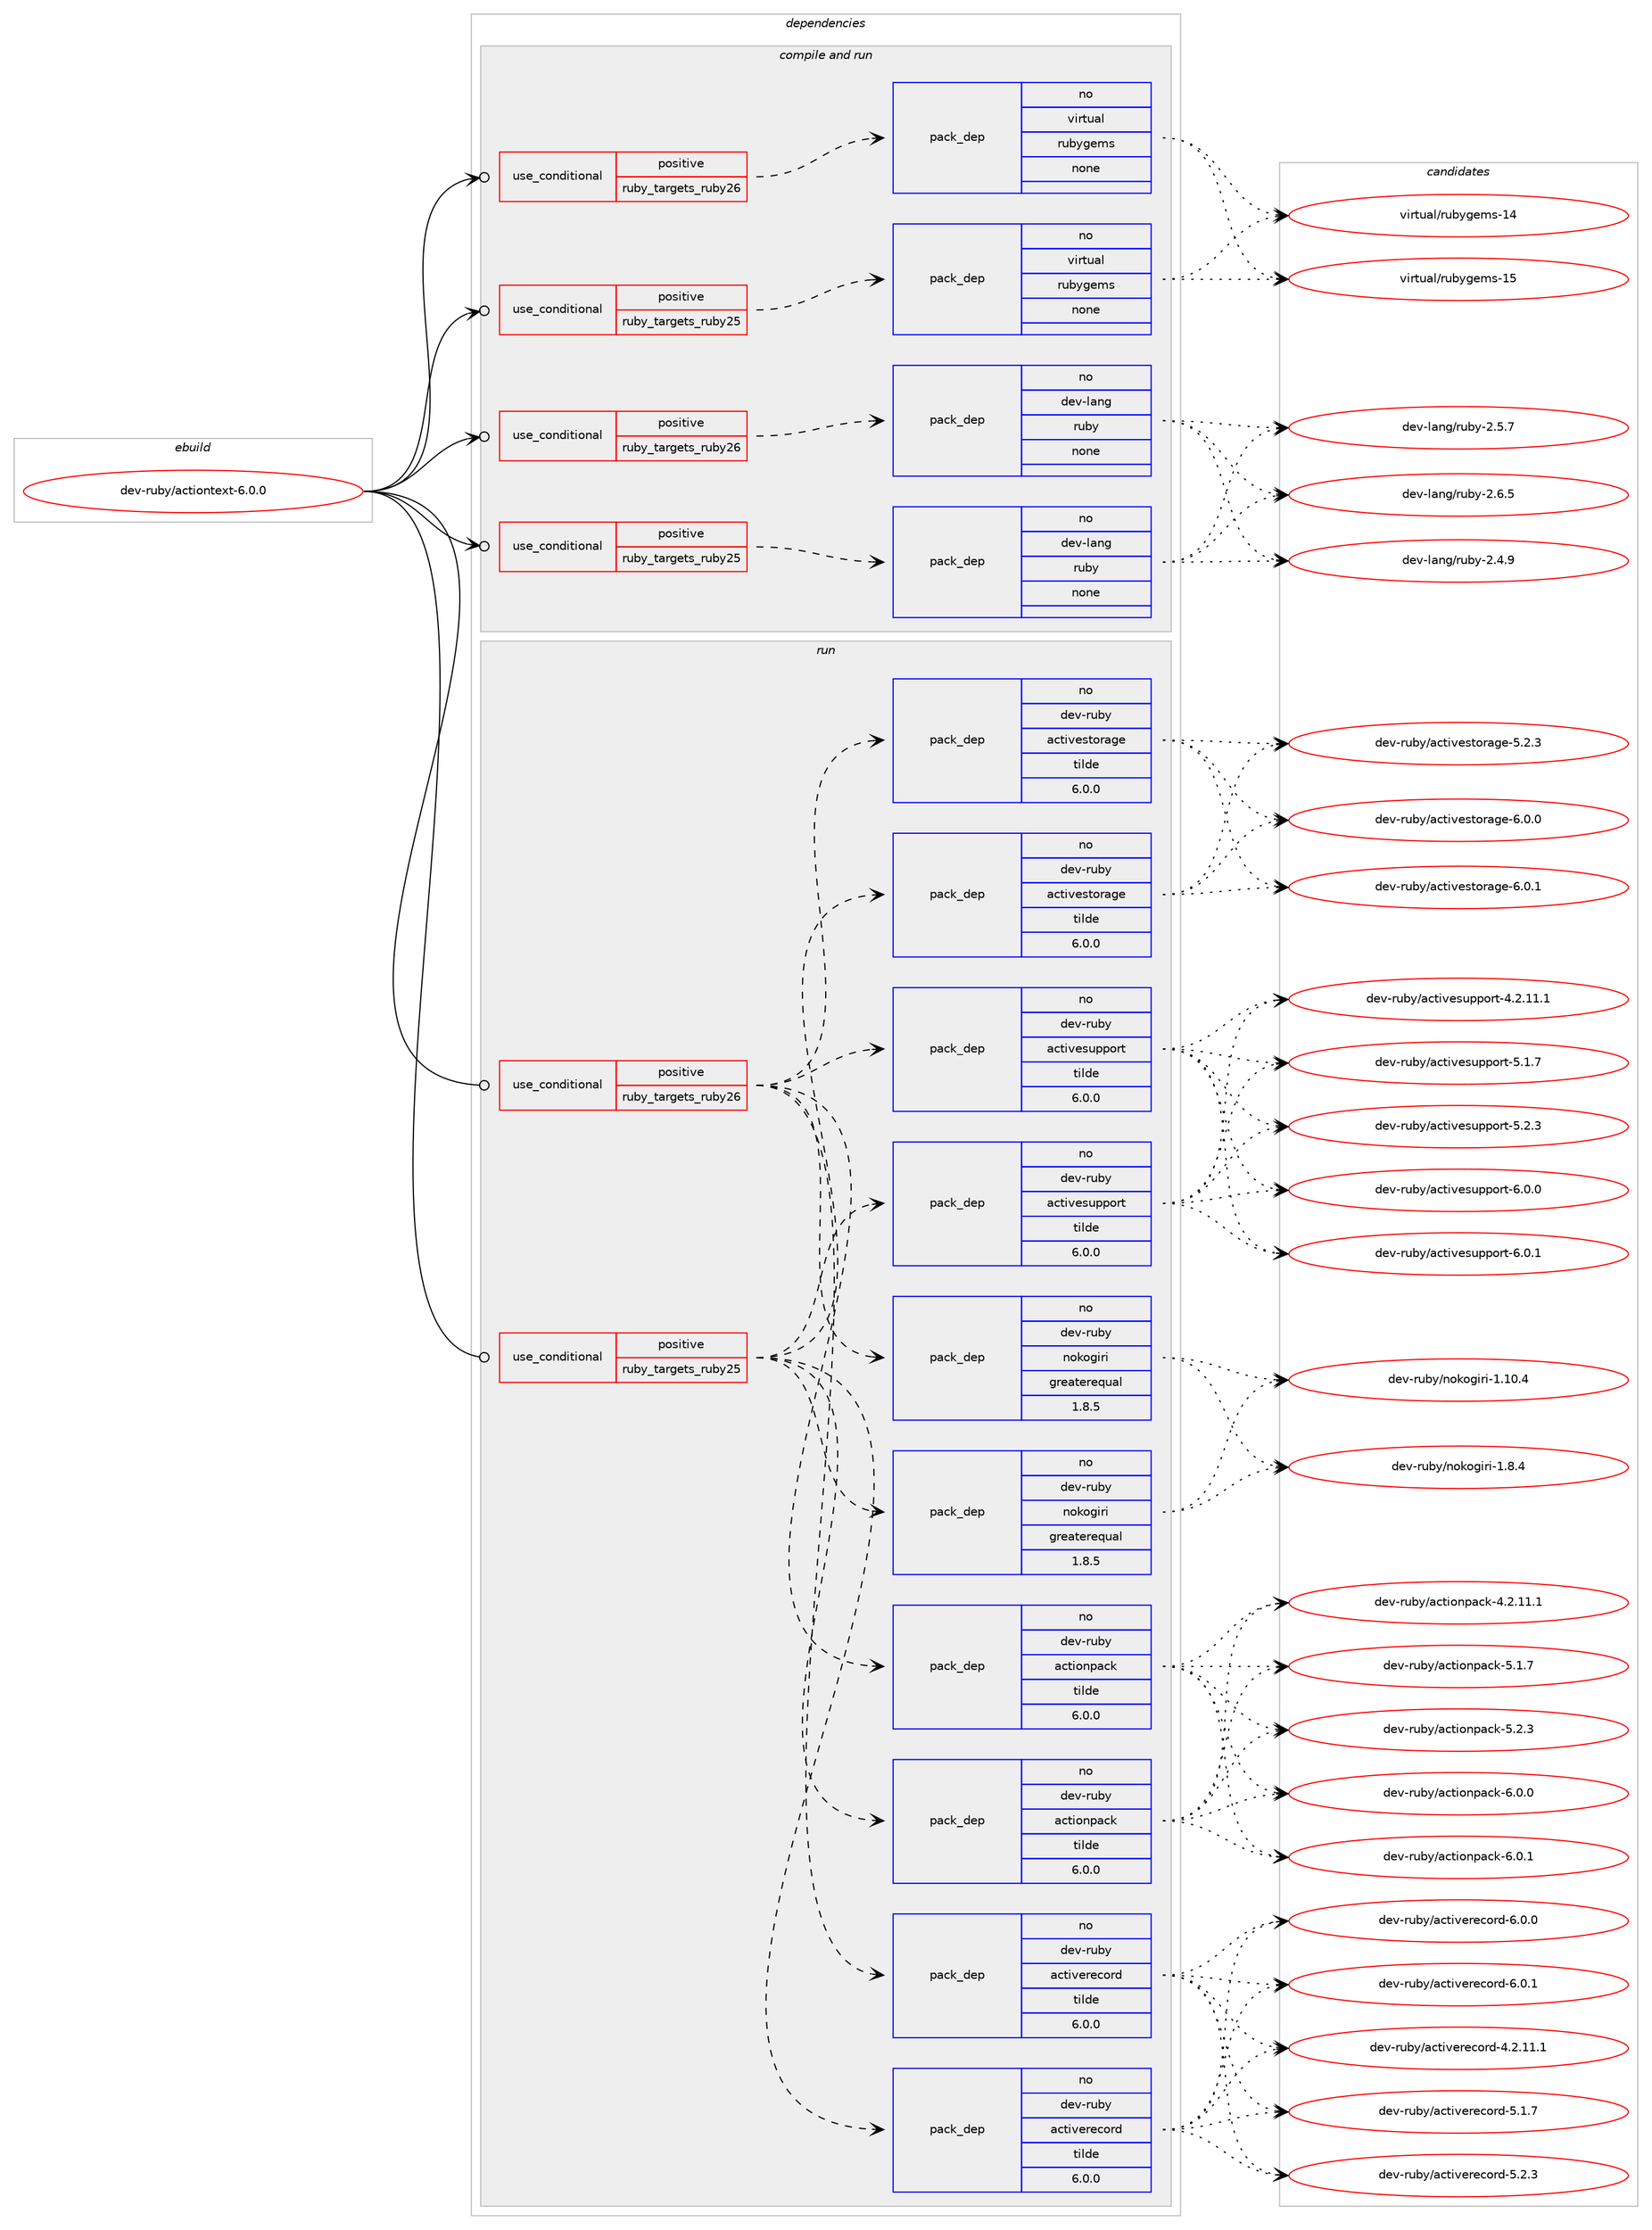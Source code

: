 digraph prolog {

# *************
# Graph options
# *************

newrank=true;
concentrate=true;
compound=true;
graph [rankdir=LR,fontname=Helvetica,fontsize=10,ranksep=1.5];#, ranksep=2.5, nodesep=0.2];
edge  [arrowhead=vee];
node  [fontname=Helvetica,fontsize=10];

# **********
# The ebuild
# **********

subgraph cluster_leftcol {
color=gray;
rank=same;
label=<<i>ebuild</i>>;
id [label="dev-ruby/actiontext-6.0.0", color=red, width=4, href="../dev-ruby/actiontext-6.0.0.svg"];
}

# ****************
# The dependencies
# ****************

subgraph cluster_midcol {
color=gray;
label=<<i>dependencies</i>>;
subgraph cluster_compile {
fillcolor="#eeeeee";
style=filled;
label=<<i>compile</i>>;
}
subgraph cluster_compileandrun {
fillcolor="#eeeeee";
style=filled;
label=<<i>compile and run</i>>;
subgraph cond157020 {
dependency674476 [label=<<TABLE BORDER="0" CELLBORDER="1" CELLSPACING="0" CELLPADDING="4"><TR><TD ROWSPAN="3" CELLPADDING="10">use_conditional</TD></TR><TR><TD>positive</TD></TR><TR><TD>ruby_targets_ruby25</TD></TR></TABLE>>, shape=none, color=red];
subgraph pack505550 {
dependency674477 [label=<<TABLE BORDER="0" CELLBORDER="1" CELLSPACING="0" CELLPADDING="4" WIDTH="220"><TR><TD ROWSPAN="6" CELLPADDING="30">pack_dep</TD></TR><TR><TD WIDTH="110">no</TD></TR><TR><TD>dev-lang</TD></TR><TR><TD>ruby</TD></TR><TR><TD>none</TD></TR><TR><TD></TD></TR></TABLE>>, shape=none, color=blue];
}
dependency674476:e -> dependency674477:w [weight=20,style="dashed",arrowhead="vee"];
}
id:e -> dependency674476:w [weight=20,style="solid",arrowhead="odotvee"];
subgraph cond157021 {
dependency674478 [label=<<TABLE BORDER="0" CELLBORDER="1" CELLSPACING="0" CELLPADDING="4"><TR><TD ROWSPAN="3" CELLPADDING="10">use_conditional</TD></TR><TR><TD>positive</TD></TR><TR><TD>ruby_targets_ruby25</TD></TR></TABLE>>, shape=none, color=red];
subgraph pack505551 {
dependency674479 [label=<<TABLE BORDER="0" CELLBORDER="1" CELLSPACING="0" CELLPADDING="4" WIDTH="220"><TR><TD ROWSPAN="6" CELLPADDING="30">pack_dep</TD></TR><TR><TD WIDTH="110">no</TD></TR><TR><TD>virtual</TD></TR><TR><TD>rubygems</TD></TR><TR><TD>none</TD></TR><TR><TD></TD></TR></TABLE>>, shape=none, color=blue];
}
dependency674478:e -> dependency674479:w [weight=20,style="dashed",arrowhead="vee"];
}
id:e -> dependency674478:w [weight=20,style="solid",arrowhead="odotvee"];
subgraph cond157022 {
dependency674480 [label=<<TABLE BORDER="0" CELLBORDER="1" CELLSPACING="0" CELLPADDING="4"><TR><TD ROWSPAN="3" CELLPADDING="10">use_conditional</TD></TR><TR><TD>positive</TD></TR><TR><TD>ruby_targets_ruby26</TD></TR></TABLE>>, shape=none, color=red];
subgraph pack505552 {
dependency674481 [label=<<TABLE BORDER="0" CELLBORDER="1" CELLSPACING="0" CELLPADDING="4" WIDTH="220"><TR><TD ROWSPAN="6" CELLPADDING="30">pack_dep</TD></TR><TR><TD WIDTH="110">no</TD></TR><TR><TD>dev-lang</TD></TR><TR><TD>ruby</TD></TR><TR><TD>none</TD></TR><TR><TD></TD></TR></TABLE>>, shape=none, color=blue];
}
dependency674480:e -> dependency674481:w [weight=20,style="dashed",arrowhead="vee"];
}
id:e -> dependency674480:w [weight=20,style="solid",arrowhead="odotvee"];
subgraph cond157023 {
dependency674482 [label=<<TABLE BORDER="0" CELLBORDER="1" CELLSPACING="0" CELLPADDING="4"><TR><TD ROWSPAN="3" CELLPADDING="10">use_conditional</TD></TR><TR><TD>positive</TD></TR><TR><TD>ruby_targets_ruby26</TD></TR></TABLE>>, shape=none, color=red];
subgraph pack505553 {
dependency674483 [label=<<TABLE BORDER="0" CELLBORDER="1" CELLSPACING="0" CELLPADDING="4" WIDTH="220"><TR><TD ROWSPAN="6" CELLPADDING="30">pack_dep</TD></TR><TR><TD WIDTH="110">no</TD></TR><TR><TD>virtual</TD></TR><TR><TD>rubygems</TD></TR><TR><TD>none</TD></TR><TR><TD></TD></TR></TABLE>>, shape=none, color=blue];
}
dependency674482:e -> dependency674483:w [weight=20,style="dashed",arrowhead="vee"];
}
id:e -> dependency674482:w [weight=20,style="solid",arrowhead="odotvee"];
}
subgraph cluster_run {
fillcolor="#eeeeee";
style=filled;
label=<<i>run</i>>;
subgraph cond157024 {
dependency674484 [label=<<TABLE BORDER="0" CELLBORDER="1" CELLSPACING="0" CELLPADDING="4"><TR><TD ROWSPAN="3" CELLPADDING="10">use_conditional</TD></TR><TR><TD>positive</TD></TR><TR><TD>ruby_targets_ruby25</TD></TR></TABLE>>, shape=none, color=red];
subgraph pack505554 {
dependency674485 [label=<<TABLE BORDER="0" CELLBORDER="1" CELLSPACING="0" CELLPADDING="4" WIDTH="220"><TR><TD ROWSPAN="6" CELLPADDING="30">pack_dep</TD></TR><TR><TD WIDTH="110">no</TD></TR><TR><TD>dev-ruby</TD></TR><TR><TD>actionpack</TD></TR><TR><TD>tilde</TD></TR><TR><TD>6.0.0</TD></TR></TABLE>>, shape=none, color=blue];
}
dependency674484:e -> dependency674485:w [weight=20,style="dashed",arrowhead="vee"];
subgraph pack505555 {
dependency674486 [label=<<TABLE BORDER="0" CELLBORDER="1" CELLSPACING="0" CELLPADDING="4" WIDTH="220"><TR><TD ROWSPAN="6" CELLPADDING="30">pack_dep</TD></TR><TR><TD WIDTH="110">no</TD></TR><TR><TD>dev-ruby</TD></TR><TR><TD>activerecord</TD></TR><TR><TD>tilde</TD></TR><TR><TD>6.0.0</TD></TR></TABLE>>, shape=none, color=blue];
}
dependency674484:e -> dependency674486:w [weight=20,style="dashed",arrowhead="vee"];
subgraph pack505556 {
dependency674487 [label=<<TABLE BORDER="0" CELLBORDER="1" CELLSPACING="0" CELLPADDING="4" WIDTH="220"><TR><TD ROWSPAN="6" CELLPADDING="30">pack_dep</TD></TR><TR><TD WIDTH="110">no</TD></TR><TR><TD>dev-ruby</TD></TR><TR><TD>activestorage</TD></TR><TR><TD>tilde</TD></TR><TR><TD>6.0.0</TD></TR></TABLE>>, shape=none, color=blue];
}
dependency674484:e -> dependency674487:w [weight=20,style="dashed",arrowhead="vee"];
subgraph pack505557 {
dependency674488 [label=<<TABLE BORDER="0" CELLBORDER="1" CELLSPACING="0" CELLPADDING="4" WIDTH="220"><TR><TD ROWSPAN="6" CELLPADDING="30">pack_dep</TD></TR><TR><TD WIDTH="110">no</TD></TR><TR><TD>dev-ruby</TD></TR><TR><TD>activesupport</TD></TR><TR><TD>tilde</TD></TR><TR><TD>6.0.0</TD></TR></TABLE>>, shape=none, color=blue];
}
dependency674484:e -> dependency674488:w [weight=20,style="dashed",arrowhead="vee"];
subgraph pack505558 {
dependency674489 [label=<<TABLE BORDER="0" CELLBORDER="1" CELLSPACING="0" CELLPADDING="4" WIDTH="220"><TR><TD ROWSPAN="6" CELLPADDING="30">pack_dep</TD></TR><TR><TD WIDTH="110">no</TD></TR><TR><TD>dev-ruby</TD></TR><TR><TD>nokogiri</TD></TR><TR><TD>greaterequal</TD></TR><TR><TD>1.8.5</TD></TR></TABLE>>, shape=none, color=blue];
}
dependency674484:e -> dependency674489:w [weight=20,style="dashed",arrowhead="vee"];
}
id:e -> dependency674484:w [weight=20,style="solid",arrowhead="odot"];
subgraph cond157025 {
dependency674490 [label=<<TABLE BORDER="0" CELLBORDER="1" CELLSPACING="0" CELLPADDING="4"><TR><TD ROWSPAN="3" CELLPADDING="10">use_conditional</TD></TR><TR><TD>positive</TD></TR><TR><TD>ruby_targets_ruby26</TD></TR></TABLE>>, shape=none, color=red];
subgraph pack505559 {
dependency674491 [label=<<TABLE BORDER="0" CELLBORDER="1" CELLSPACING="0" CELLPADDING="4" WIDTH="220"><TR><TD ROWSPAN="6" CELLPADDING="30">pack_dep</TD></TR><TR><TD WIDTH="110">no</TD></TR><TR><TD>dev-ruby</TD></TR><TR><TD>actionpack</TD></TR><TR><TD>tilde</TD></TR><TR><TD>6.0.0</TD></TR></TABLE>>, shape=none, color=blue];
}
dependency674490:e -> dependency674491:w [weight=20,style="dashed",arrowhead="vee"];
subgraph pack505560 {
dependency674492 [label=<<TABLE BORDER="0" CELLBORDER="1" CELLSPACING="0" CELLPADDING="4" WIDTH="220"><TR><TD ROWSPAN="6" CELLPADDING="30">pack_dep</TD></TR><TR><TD WIDTH="110">no</TD></TR><TR><TD>dev-ruby</TD></TR><TR><TD>activerecord</TD></TR><TR><TD>tilde</TD></TR><TR><TD>6.0.0</TD></TR></TABLE>>, shape=none, color=blue];
}
dependency674490:e -> dependency674492:w [weight=20,style="dashed",arrowhead="vee"];
subgraph pack505561 {
dependency674493 [label=<<TABLE BORDER="0" CELLBORDER="1" CELLSPACING="0" CELLPADDING="4" WIDTH="220"><TR><TD ROWSPAN="6" CELLPADDING="30">pack_dep</TD></TR><TR><TD WIDTH="110">no</TD></TR><TR><TD>dev-ruby</TD></TR><TR><TD>activestorage</TD></TR><TR><TD>tilde</TD></TR><TR><TD>6.0.0</TD></TR></TABLE>>, shape=none, color=blue];
}
dependency674490:e -> dependency674493:w [weight=20,style="dashed",arrowhead="vee"];
subgraph pack505562 {
dependency674494 [label=<<TABLE BORDER="0" CELLBORDER="1" CELLSPACING="0" CELLPADDING="4" WIDTH="220"><TR><TD ROWSPAN="6" CELLPADDING="30">pack_dep</TD></TR><TR><TD WIDTH="110">no</TD></TR><TR><TD>dev-ruby</TD></TR><TR><TD>activesupport</TD></TR><TR><TD>tilde</TD></TR><TR><TD>6.0.0</TD></TR></TABLE>>, shape=none, color=blue];
}
dependency674490:e -> dependency674494:w [weight=20,style="dashed",arrowhead="vee"];
subgraph pack505563 {
dependency674495 [label=<<TABLE BORDER="0" CELLBORDER="1" CELLSPACING="0" CELLPADDING="4" WIDTH="220"><TR><TD ROWSPAN="6" CELLPADDING="30">pack_dep</TD></TR><TR><TD WIDTH="110">no</TD></TR><TR><TD>dev-ruby</TD></TR><TR><TD>nokogiri</TD></TR><TR><TD>greaterequal</TD></TR><TR><TD>1.8.5</TD></TR></TABLE>>, shape=none, color=blue];
}
dependency674490:e -> dependency674495:w [weight=20,style="dashed",arrowhead="vee"];
}
id:e -> dependency674490:w [weight=20,style="solid",arrowhead="odot"];
}
}

# **************
# The candidates
# **************

subgraph cluster_choices {
rank=same;
color=gray;
label=<<i>candidates</i>>;

subgraph choice505550 {
color=black;
nodesep=1;
choice10010111845108971101034711411798121455046524657 [label="dev-lang/ruby-2.4.9", color=red, width=4,href="../dev-lang/ruby-2.4.9.svg"];
choice10010111845108971101034711411798121455046534655 [label="dev-lang/ruby-2.5.7", color=red, width=4,href="../dev-lang/ruby-2.5.7.svg"];
choice10010111845108971101034711411798121455046544653 [label="dev-lang/ruby-2.6.5", color=red, width=4,href="../dev-lang/ruby-2.6.5.svg"];
dependency674477:e -> choice10010111845108971101034711411798121455046524657:w [style=dotted,weight="100"];
dependency674477:e -> choice10010111845108971101034711411798121455046534655:w [style=dotted,weight="100"];
dependency674477:e -> choice10010111845108971101034711411798121455046544653:w [style=dotted,weight="100"];
}
subgraph choice505551 {
color=black;
nodesep=1;
choice118105114116117971084711411798121103101109115454952 [label="virtual/rubygems-14", color=red, width=4,href="../virtual/rubygems-14.svg"];
choice118105114116117971084711411798121103101109115454953 [label="virtual/rubygems-15", color=red, width=4,href="../virtual/rubygems-15.svg"];
dependency674479:e -> choice118105114116117971084711411798121103101109115454952:w [style=dotted,weight="100"];
dependency674479:e -> choice118105114116117971084711411798121103101109115454953:w [style=dotted,weight="100"];
}
subgraph choice505552 {
color=black;
nodesep=1;
choice10010111845108971101034711411798121455046524657 [label="dev-lang/ruby-2.4.9", color=red, width=4,href="../dev-lang/ruby-2.4.9.svg"];
choice10010111845108971101034711411798121455046534655 [label="dev-lang/ruby-2.5.7", color=red, width=4,href="../dev-lang/ruby-2.5.7.svg"];
choice10010111845108971101034711411798121455046544653 [label="dev-lang/ruby-2.6.5", color=red, width=4,href="../dev-lang/ruby-2.6.5.svg"];
dependency674481:e -> choice10010111845108971101034711411798121455046524657:w [style=dotted,weight="100"];
dependency674481:e -> choice10010111845108971101034711411798121455046534655:w [style=dotted,weight="100"];
dependency674481:e -> choice10010111845108971101034711411798121455046544653:w [style=dotted,weight="100"];
}
subgraph choice505553 {
color=black;
nodesep=1;
choice118105114116117971084711411798121103101109115454952 [label="virtual/rubygems-14", color=red, width=4,href="../virtual/rubygems-14.svg"];
choice118105114116117971084711411798121103101109115454953 [label="virtual/rubygems-15", color=red, width=4,href="../virtual/rubygems-15.svg"];
dependency674483:e -> choice118105114116117971084711411798121103101109115454952:w [style=dotted,weight="100"];
dependency674483:e -> choice118105114116117971084711411798121103101109115454953:w [style=dotted,weight="100"];
}
subgraph choice505554 {
color=black;
nodesep=1;
choice10010111845114117981214797991161051111101129799107455246504649494649 [label="dev-ruby/actionpack-4.2.11.1", color=red, width=4,href="../dev-ruby/actionpack-4.2.11.1.svg"];
choice10010111845114117981214797991161051111101129799107455346494655 [label="dev-ruby/actionpack-5.1.7", color=red, width=4,href="../dev-ruby/actionpack-5.1.7.svg"];
choice10010111845114117981214797991161051111101129799107455346504651 [label="dev-ruby/actionpack-5.2.3", color=red, width=4,href="../dev-ruby/actionpack-5.2.3.svg"];
choice10010111845114117981214797991161051111101129799107455446484648 [label="dev-ruby/actionpack-6.0.0", color=red, width=4,href="../dev-ruby/actionpack-6.0.0.svg"];
choice10010111845114117981214797991161051111101129799107455446484649 [label="dev-ruby/actionpack-6.0.1", color=red, width=4,href="../dev-ruby/actionpack-6.0.1.svg"];
dependency674485:e -> choice10010111845114117981214797991161051111101129799107455246504649494649:w [style=dotted,weight="100"];
dependency674485:e -> choice10010111845114117981214797991161051111101129799107455346494655:w [style=dotted,weight="100"];
dependency674485:e -> choice10010111845114117981214797991161051111101129799107455346504651:w [style=dotted,weight="100"];
dependency674485:e -> choice10010111845114117981214797991161051111101129799107455446484648:w [style=dotted,weight="100"];
dependency674485:e -> choice10010111845114117981214797991161051111101129799107455446484649:w [style=dotted,weight="100"];
}
subgraph choice505555 {
color=black;
nodesep=1;
choice100101118451141179812147979911610511810111410199111114100455246504649494649 [label="dev-ruby/activerecord-4.2.11.1", color=red, width=4,href="../dev-ruby/activerecord-4.2.11.1.svg"];
choice100101118451141179812147979911610511810111410199111114100455346494655 [label="dev-ruby/activerecord-5.1.7", color=red, width=4,href="../dev-ruby/activerecord-5.1.7.svg"];
choice100101118451141179812147979911610511810111410199111114100455346504651 [label="dev-ruby/activerecord-5.2.3", color=red, width=4,href="../dev-ruby/activerecord-5.2.3.svg"];
choice100101118451141179812147979911610511810111410199111114100455446484648 [label="dev-ruby/activerecord-6.0.0", color=red, width=4,href="../dev-ruby/activerecord-6.0.0.svg"];
choice100101118451141179812147979911610511810111410199111114100455446484649 [label="dev-ruby/activerecord-6.0.1", color=red, width=4,href="../dev-ruby/activerecord-6.0.1.svg"];
dependency674486:e -> choice100101118451141179812147979911610511810111410199111114100455246504649494649:w [style=dotted,weight="100"];
dependency674486:e -> choice100101118451141179812147979911610511810111410199111114100455346494655:w [style=dotted,weight="100"];
dependency674486:e -> choice100101118451141179812147979911610511810111410199111114100455346504651:w [style=dotted,weight="100"];
dependency674486:e -> choice100101118451141179812147979911610511810111410199111114100455446484648:w [style=dotted,weight="100"];
dependency674486:e -> choice100101118451141179812147979911610511810111410199111114100455446484649:w [style=dotted,weight="100"];
}
subgraph choice505556 {
color=black;
nodesep=1;
choice100101118451141179812147979911610511810111511611111497103101455346504651 [label="dev-ruby/activestorage-5.2.3", color=red, width=4,href="../dev-ruby/activestorage-5.2.3.svg"];
choice100101118451141179812147979911610511810111511611111497103101455446484648 [label="dev-ruby/activestorage-6.0.0", color=red, width=4,href="../dev-ruby/activestorage-6.0.0.svg"];
choice100101118451141179812147979911610511810111511611111497103101455446484649 [label="dev-ruby/activestorage-6.0.1", color=red, width=4,href="../dev-ruby/activestorage-6.0.1.svg"];
dependency674487:e -> choice100101118451141179812147979911610511810111511611111497103101455346504651:w [style=dotted,weight="100"];
dependency674487:e -> choice100101118451141179812147979911610511810111511611111497103101455446484648:w [style=dotted,weight="100"];
dependency674487:e -> choice100101118451141179812147979911610511810111511611111497103101455446484649:w [style=dotted,weight="100"];
}
subgraph choice505557 {
color=black;
nodesep=1;
choice1001011184511411798121479799116105118101115117112112111114116455246504649494649 [label="dev-ruby/activesupport-4.2.11.1", color=red, width=4,href="../dev-ruby/activesupport-4.2.11.1.svg"];
choice1001011184511411798121479799116105118101115117112112111114116455346494655 [label="dev-ruby/activesupport-5.1.7", color=red, width=4,href="../dev-ruby/activesupport-5.1.7.svg"];
choice1001011184511411798121479799116105118101115117112112111114116455346504651 [label="dev-ruby/activesupport-5.2.3", color=red, width=4,href="../dev-ruby/activesupport-5.2.3.svg"];
choice1001011184511411798121479799116105118101115117112112111114116455446484648 [label="dev-ruby/activesupport-6.0.0", color=red, width=4,href="../dev-ruby/activesupport-6.0.0.svg"];
choice1001011184511411798121479799116105118101115117112112111114116455446484649 [label="dev-ruby/activesupport-6.0.1", color=red, width=4,href="../dev-ruby/activesupport-6.0.1.svg"];
dependency674488:e -> choice1001011184511411798121479799116105118101115117112112111114116455246504649494649:w [style=dotted,weight="100"];
dependency674488:e -> choice1001011184511411798121479799116105118101115117112112111114116455346494655:w [style=dotted,weight="100"];
dependency674488:e -> choice1001011184511411798121479799116105118101115117112112111114116455346504651:w [style=dotted,weight="100"];
dependency674488:e -> choice1001011184511411798121479799116105118101115117112112111114116455446484648:w [style=dotted,weight="100"];
dependency674488:e -> choice1001011184511411798121479799116105118101115117112112111114116455446484649:w [style=dotted,weight="100"];
}
subgraph choice505558 {
color=black;
nodesep=1;
choice10010111845114117981214711011110711110310511410545494649484652 [label="dev-ruby/nokogiri-1.10.4", color=red, width=4,href="../dev-ruby/nokogiri-1.10.4.svg"];
choice100101118451141179812147110111107111103105114105454946564652 [label="dev-ruby/nokogiri-1.8.4", color=red, width=4,href="../dev-ruby/nokogiri-1.8.4.svg"];
dependency674489:e -> choice10010111845114117981214711011110711110310511410545494649484652:w [style=dotted,weight="100"];
dependency674489:e -> choice100101118451141179812147110111107111103105114105454946564652:w [style=dotted,weight="100"];
}
subgraph choice505559 {
color=black;
nodesep=1;
choice10010111845114117981214797991161051111101129799107455246504649494649 [label="dev-ruby/actionpack-4.2.11.1", color=red, width=4,href="../dev-ruby/actionpack-4.2.11.1.svg"];
choice10010111845114117981214797991161051111101129799107455346494655 [label="dev-ruby/actionpack-5.1.7", color=red, width=4,href="../dev-ruby/actionpack-5.1.7.svg"];
choice10010111845114117981214797991161051111101129799107455346504651 [label="dev-ruby/actionpack-5.2.3", color=red, width=4,href="../dev-ruby/actionpack-5.2.3.svg"];
choice10010111845114117981214797991161051111101129799107455446484648 [label="dev-ruby/actionpack-6.0.0", color=red, width=4,href="../dev-ruby/actionpack-6.0.0.svg"];
choice10010111845114117981214797991161051111101129799107455446484649 [label="dev-ruby/actionpack-6.0.1", color=red, width=4,href="../dev-ruby/actionpack-6.0.1.svg"];
dependency674491:e -> choice10010111845114117981214797991161051111101129799107455246504649494649:w [style=dotted,weight="100"];
dependency674491:e -> choice10010111845114117981214797991161051111101129799107455346494655:w [style=dotted,weight="100"];
dependency674491:e -> choice10010111845114117981214797991161051111101129799107455346504651:w [style=dotted,weight="100"];
dependency674491:e -> choice10010111845114117981214797991161051111101129799107455446484648:w [style=dotted,weight="100"];
dependency674491:e -> choice10010111845114117981214797991161051111101129799107455446484649:w [style=dotted,weight="100"];
}
subgraph choice505560 {
color=black;
nodesep=1;
choice100101118451141179812147979911610511810111410199111114100455246504649494649 [label="dev-ruby/activerecord-4.2.11.1", color=red, width=4,href="../dev-ruby/activerecord-4.2.11.1.svg"];
choice100101118451141179812147979911610511810111410199111114100455346494655 [label="dev-ruby/activerecord-5.1.7", color=red, width=4,href="../dev-ruby/activerecord-5.1.7.svg"];
choice100101118451141179812147979911610511810111410199111114100455346504651 [label="dev-ruby/activerecord-5.2.3", color=red, width=4,href="../dev-ruby/activerecord-5.2.3.svg"];
choice100101118451141179812147979911610511810111410199111114100455446484648 [label="dev-ruby/activerecord-6.0.0", color=red, width=4,href="../dev-ruby/activerecord-6.0.0.svg"];
choice100101118451141179812147979911610511810111410199111114100455446484649 [label="dev-ruby/activerecord-6.0.1", color=red, width=4,href="../dev-ruby/activerecord-6.0.1.svg"];
dependency674492:e -> choice100101118451141179812147979911610511810111410199111114100455246504649494649:w [style=dotted,weight="100"];
dependency674492:e -> choice100101118451141179812147979911610511810111410199111114100455346494655:w [style=dotted,weight="100"];
dependency674492:e -> choice100101118451141179812147979911610511810111410199111114100455346504651:w [style=dotted,weight="100"];
dependency674492:e -> choice100101118451141179812147979911610511810111410199111114100455446484648:w [style=dotted,weight="100"];
dependency674492:e -> choice100101118451141179812147979911610511810111410199111114100455446484649:w [style=dotted,weight="100"];
}
subgraph choice505561 {
color=black;
nodesep=1;
choice100101118451141179812147979911610511810111511611111497103101455346504651 [label="dev-ruby/activestorage-5.2.3", color=red, width=4,href="../dev-ruby/activestorage-5.2.3.svg"];
choice100101118451141179812147979911610511810111511611111497103101455446484648 [label="dev-ruby/activestorage-6.0.0", color=red, width=4,href="../dev-ruby/activestorage-6.0.0.svg"];
choice100101118451141179812147979911610511810111511611111497103101455446484649 [label="dev-ruby/activestorage-6.0.1", color=red, width=4,href="../dev-ruby/activestorage-6.0.1.svg"];
dependency674493:e -> choice100101118451141179812147979911610511810111511611111497103101455346504651:w [style=dotted,weight="100"];
dependency674493:e -> choice100101118451141179812147979911610511810111511611111497103101455446484648:w [style=dotted,weight="100"];
dependency674493:e -> choice100101118451141179812147979911610511810111511611111497103101455446484649:w [style=dotted,weight="100"];
}
subgraph choice505562 {
color=black;
nodesep=1;
choice1001011184511411798121479799116105118101115117112112111114116455246504649494649 [label="dev-ruby/activesupport-4.2.11.1", color=red, width=4,href="../dev-ruby/activesupport-4.2.11.1.svg"];
choice1001011184511411798121479799116105118101115117112112111114116455346494655 [label="dev-ruby/activesupport-5.1.7", color=red, width=4,href="../dev-ruby/activesupport-5.1.7.svg"];
choice1001011184511411798121479799116105118101115117112112111114116455346504651 [label="dev-ruby/activesupport-5.2.3", color=red, width=4,href="../dev-ruby/activesupport-5.2.3.svg"];
choice1001011184511411798121479799116105118101115117112112111114116455446484648 [label="dev-ruby/activesupport-6.0.0", color=red, width=4,href="../dev-ruby/activesupport-6.0.0.svg"];
choice1001011184511411798121479799116105118101115117112112111114116455446484649 [label="dev-ruby/activesupport-6.0.1", color=red, width=4,href="../dev-ruby/activesupport-6.0.1.svg"];
dependency674494:e -> choice1001011184511411798121479799116105118101115117112112111114116455246504649494649:w [style=dotted,weight="100"];
dependency674494:e -> choice1001011184511411798121479799116105118101115117112112111114116455346494655:w [style=dotted,weight="100"];
dependency674494:e -> choice1001011184511411798121479799116105118101115117112112111114116455346504651:w [style=dotted,weight="100"];
dependency674494:e -> choice1001011184511411798121479799116105118101115117112112111114116455446484648:w [style=dotted,weight="100"];
dependency674494:e -> choice1001011184511411798121479799116105118101115117112112111114116455446484649:w [style=dotted,weight="100"];
}
subgraph choice505563 {
color=black;
nodesep=1;
choice10010111845114117981214711011110711110310511410545494649484652 [label="dev-ruby/nokogiri-1.10.4", color=red, width=4,href="../dev-ruby/nokogiri-1.10.4.svg"];
choice100101118451141179812147110111107111103105114105454946564652 [label="dev-ruby/nokogiri-1.8.4", color=red, width=4,href="../dev-ruby/nokogiri-1.8.4.svg"];
dependency674495:e -> choice10010111845114117981214711011110711110310511410545494649484652:w [style=dotted,weight="100"];
dependency674495:e -> choice100101118451141179812147110111107111103105114105454946564652:w [style=dotted,weight="100"];
}
}

}
